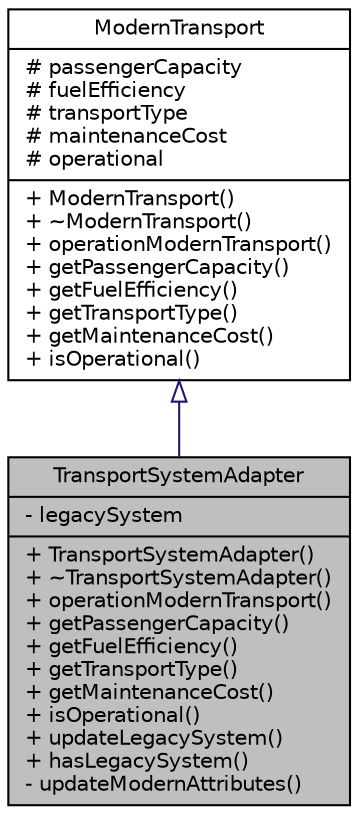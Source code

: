 digraph "TransportSystemAdapter"
{
 // LATEX_PDF_SIZE
  edge [fontname="Helvetica",fontsize="10",labelfontname="Helvetica",labelfontsize="10"];
  node [fontname="Helvetica",fontsize="10",shape=record];
  Node1 [label="{TransportSystemAdapter\n|- legacySystem\l|+ TransportSystemAdapter()\l+ ~TransportSystemAdapter()\l+ operationModernTransport()\l+ getPassengerCapacity()\l+ getFuelEfficiency()\l+ getTransportType()\l+ getMaintenanceCost()\l+ isOperational()\l+ updateLegacySystem()\l+ hasLegacySystem()\l- updateModernAttributes()\l}",height=0.2,width=0.4,color="black", fillcolor="grey75", style="filled", fontcolor="black",tooltip="Adapts a LegacyTransportSystem to work with the ModernTransport interface @inherits ModernTransport."];
  Node2 -> Node1 [dir="back",color="midnightblue",fontsize="10",style="solid",arrowtail="onormal",fontname="Helvetica"];
  Node2 [label="{ModernTransport\n|# passengerCapacity\l# fuelEfficiency\l# transportType\l# maintenanceCost\l# operational\l|+ ModernTransport()\l+ ~ModernTransport()\l+ operationModernTransport()\l+ getPassengerCapacity()\l+ getFuelEfficiency()\l+ getTransportType()\l+ getMaintenanceCost()\l+ isOperational()\l}",height=0.2,width=0.4,color="black", fillcolor="white", style="filled",URL="$classModernTransport.html",tooltip="Class representing a modern transportation system."];
}
